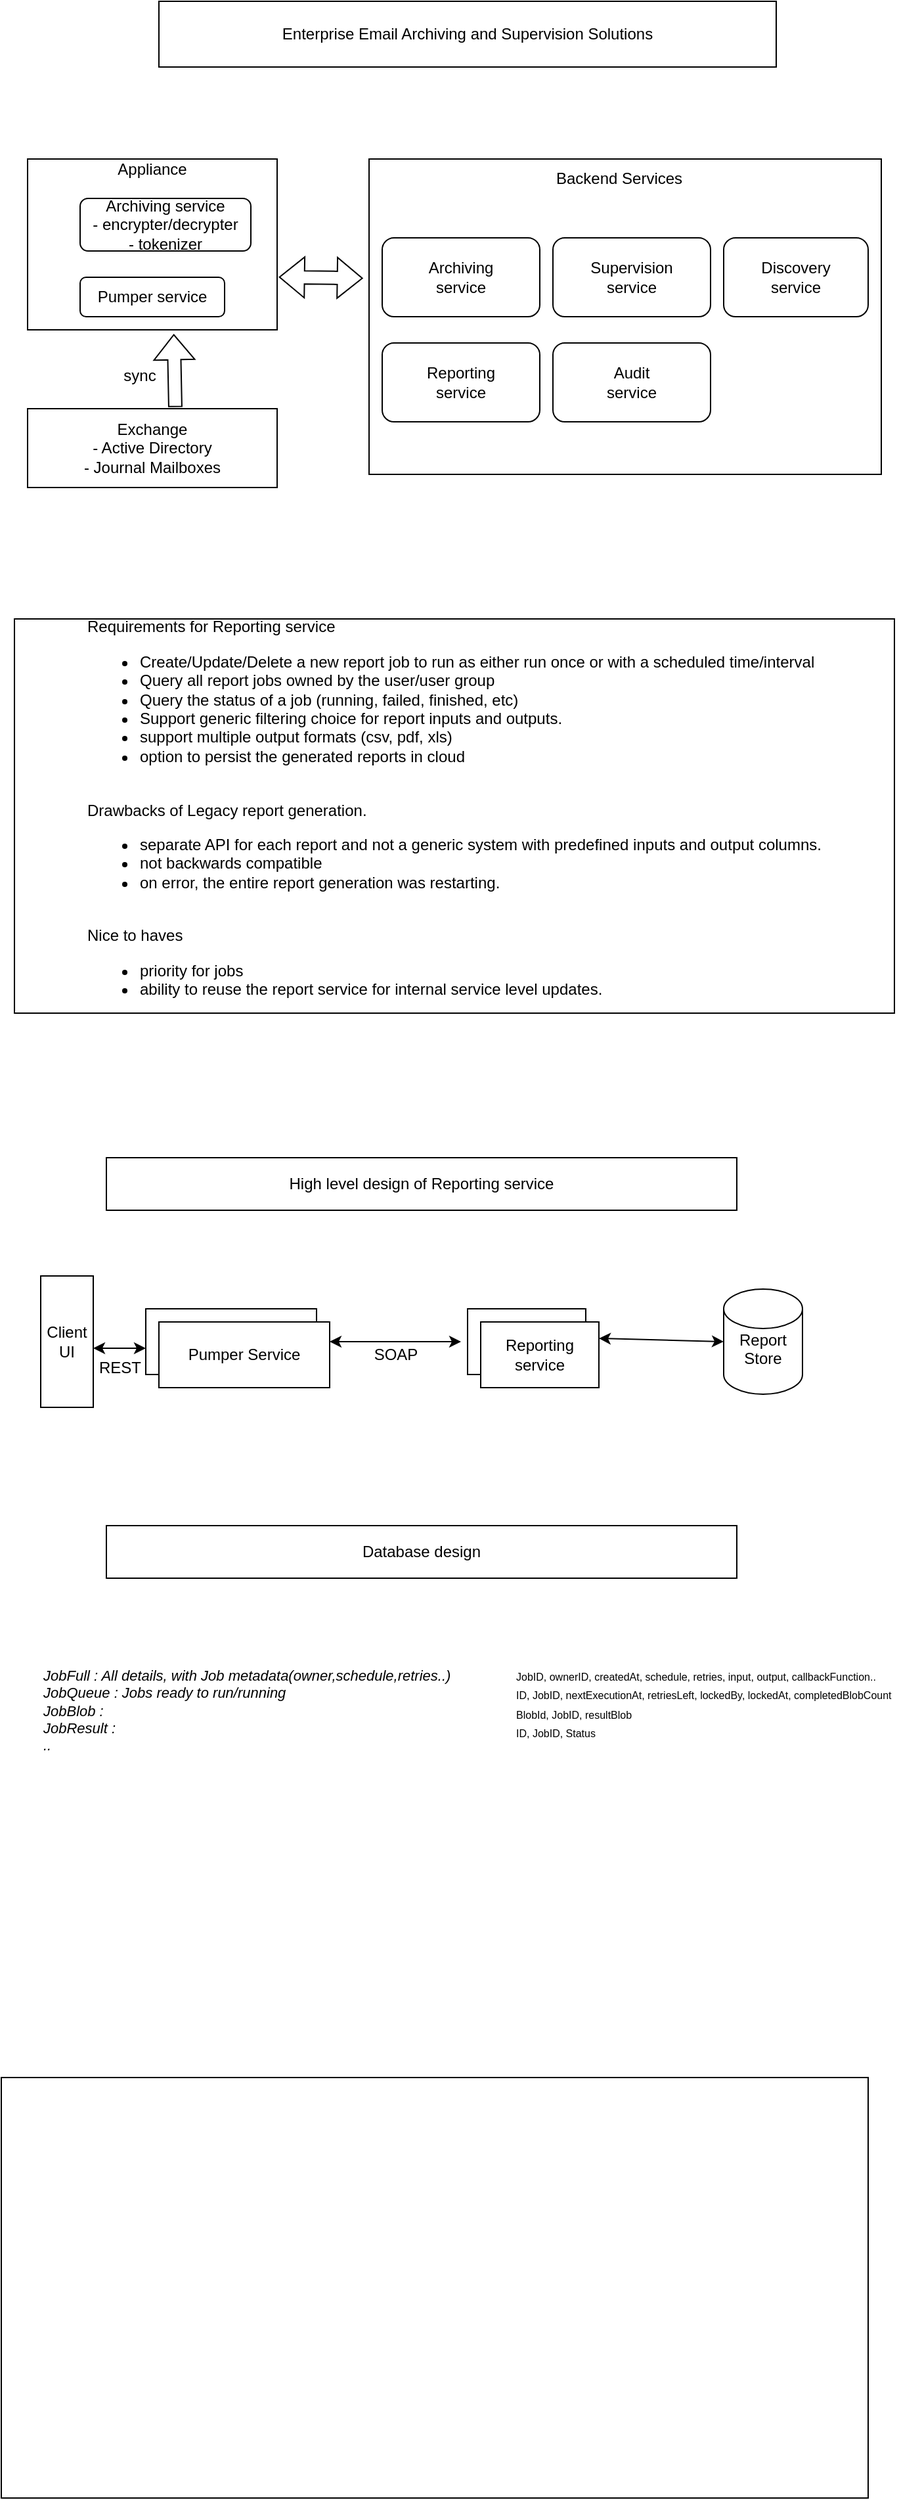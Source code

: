 <mxfile version="24.6.5" type="github">
  <diagram name="Page-1" id="atFdlXVNPNenRuwR08LR">
    <mxGraphModel dx="847" dy="303" grid="1" gridSize="10" guides="1" tooltips="1" connect="1" arrows="1" fold="1" page="1" pageScale="1" pageWidth="850" pageHeight="1100" math="0" shadow="0">
      <root>
        <mxCell id="0" />
        <mxCell id="1" parent="0" />
        <mxCell id="uciV34WFaMNDTHBEuoeK-1" value="Appliance&lt;div&gt;&lt;br&gt;&lt;/div&gt;&lt;div&gt;&lt;br&gt;&lt;/div&gt;&lt;div&gt;&lt;br&gt;&lt;/div&gt;&lt;div&gt;&lt;br&gt;&lt;/div&gt;&lt;div&gt;&lt;br&gt;&lt;/div&gt;&lt;div&gt;&lt;br&gt;&lt;/div&gt;&lt;div&gt;&lt;br&gt;&lt;/div&gt;&lt;div&gt;&lt;br&gt;&lt;/div&gt;" style="rounded=0;whiteSpace=wrap;html=1;" parent="1" vertex="1">
          <mxGeometry x="100" y="160" width="190" height="130" as="geometry" />
        </mxCell>
        <mxCell id="uciV34WFaMNDTHBEuoeK-2" value="Exchange&lt;div&gt;- Active Directory&lt;/div&gt;&lt;div&gt;- Journal Mailboxes&lt;/div&gt;" style="rounded=0;whiteSpace=wrap;html=1;" parent="1" vertex="1">
          <mxGeometry x="100" y="350" width="190" height="60" as="geometry" />
        </mxCell>
        <mxCell id="uciV34WFaMNDTHBEuoeK-5" value="Archiving&amp;nbsp;&lt;span style=&quot;background-color: initial;&quot;&gt;service&lt;/span&gt;&lt;div&gt;&lt;span style=&quot;background-color: initial;&quot;&gt;- encrypter/decrypter&lt;/span&gt;&lt;/div&gt;&lt;div&gt;&lt;span style=&quot;background-color: initial;&quot;&gt;- tokenizer&lt;/span&gt;&lt;/div&gt;" style="rounded=1;whiteSpace=wrap;html=1;" parent="1" vertex="1">
          <mxGeometry x="140" y="190" width="130" height="40" as="geometry" />
        </mxCell>
        <mxCell id="uciV34WFaMNDTHBEuoeK-7" value="" style="rounded=0;whiteSpace=wrap;html=1;" parent="1" vertex="1">
          <mxGeometry x="360" y="160" width="390" height="240" as="geometry" />
        </mxCell>
        <mxCell id="uciV34WFaMNDTHBEuoeK-8" value="Reporting&lt;div&gt;service&lt;/div&gt;" style="rounded=1;whiteSpace=wrap;html=1;" parent="1" vertex="1">
          <mxGeometry x="370" y="300" width="120" height="60" as="geometry" />
        </mxCell>
        <mxCell id="uciV34WFaMNDTHBEuoeK-9" value="Audit&lt;div&gt;service&lt;/div&gt;" style="rounded=1;whiteSpace=wrap;html=1;" parent="1" vertex="1">
          <mxGeometry x="500" y="300" width="120" height="60" as="geometry" />
        </mxCell>
        <mxCell id="uciV34WFaMNDTHBEuoeK-10" value="Archiving&lt;div&gt;service&lt;/div&gt;" style="rounded=1;whiteSpace=wrap;html=1;" parent="1" vertex="1">
          <mxGeometry x="370" y="220" width="120" height="60" as="geometry" />
        </mxCell>
        <mxCell id="uciV34WFaMNDTHBEuoeK-11" value="Supervision&lt;div&gt;service&lt;/div&gt;" style="rounded=1;whiteSpace=wrap;html=1;" parent="1" vertex="1">
          <mxGeometry x="500" y="220" width="120" height="60" as="geometry" />
        </mxCell>
        <mxCell id="uciV34WFaMNDTHBEuoeK-12" value="Discovery&lt;div&gt;service&lt;/div&gt;" style="rounded=1;whiteSpace=wrap;html=1;" parent="1" vertex="1">
          <mxGeometry x="630" y="220" width="110" height="60" as="geometry" />
        </mxCell>
        <mxCell id="uciV34WFaMNDTHBEuoeK-13" value="Pumper service" style="rounded=1;whiteSpace=wrap;html=1;" parent="1" vertex="1">
          <mxGeometry x="140" y="250" width="110" height="30" as="geometry" />
        </mxCell>
        <mxCell id="uciV34WFaMNDTHBEuoeK-15" value="" style="shape=flexArrow;endArrow=classic;html=1;rounded=0;entryX=0.586;entryY=1.025;entryDx=0;entryDy=0;entryPerimeter=0;exitX=0.592;exitY=-0.02;exitDx=0;exitDy=0;exitPerimeter=0;" parent="1" source="uciV34WFaMNDTHBEuoeK-2" target="uciV34WFaMNDTHBEuoeK-1" edge="1">
          <mxGeometry width="50" height="50" relative="1" as="geometry">
            <mxPoint x="400" y="380" as="sourcePoint" />
            <mxPoint x="450" y="330" as="targetPoint" />
          </mxGeometry>
        </mxCell>
        <mxCell id="uciV34WFaMNDTHBEuoeK-17" value="sync" style="text;html=1;align=center;verticalAlign=middle;resizable=0;points=[];autosize=1;strokeColor=none;fillColor=none;" parent="1" vertex="1">
          <mxGeometry x="160" y="310" width="50" height="30" as="geometry" />
        </mxCell>
        <mxCell id="uciV34WFaMNDTHBEuoeK-20" value="" style="shape=flexArrow;endArrow=classic;startArrow=classic;html=1;rounded=0;exitX=1.007;exitY=0.691;exitDx=0;exitDy=0;exitPerimeter=0;entryX=-0.012;entryY=0.378;entryDx=0;entryDy=0;entryPerimeter=0;" parent="1" source="uciV34WFaMNDTHBEuoeK-1" target="uciV34WFaMNDTHBEuoeK-7" edge="1">
          <mxGeometry width="100" height="100" relative="1" as="geometry">
            <mxPoint x="370" y="400" as="sourcePoint" />
            <mxPoint x="470" y="300" as="targetPoint" />
          </mxGeometry>
        </mxCell>
        <mxCell id="uciV34WFaMNDTHBEuoeK-21" value="Backend Services" style="text;html=1;align=center;verticalAlign=middle;resizable=0;points=[];autosize=1;strokeColor=none;fillColor=none;" parent="1" vertex="1">
          <mxGeometry x="490" y="160" width="120" height="30" as="geometry" />
        </mxCell>
        <mxCell id="KOVVbHCTlGGZfohRkDMk-2" value="Enterprise Email Archiving and Supervision Solutions" style="rounded=0;whiteSpace=wrap;html=1;" parent="1" vertex="1">
          <mxGeometry x="200" y="40" width="470" height="50" as="geometry" />
        </mxCell>
        <mxCell id="KOVVbHCTlGGZfohRkDMk-3" value="&lt;div style=&quot;text-align: left;&quot;&gt;&lt;span style=&quot;background-color: initial;&quot;&gt;Requirements for Reporting service&lt;/span&gt;&lt;/div&gt;&lt;div&gt;&lt;ul&gt;&lt;li style=&quot;text-align: left;&quot;&gt;Create/Update/Delete a new report job to run as either run once or with a scheduled time/interval&lt;/li&gt;&lt;li style=&quot;text-align: left;&quot;&gt;&lt;span style=&quot;background-color: initial;&quot;&gt;Query all report jobs owned by the user/user group&lt;/span&gt;&lt;/li&gt;&lt;li style=&quot;text-align: left;&quot;&gt;Query the status of a job (running, failed, finished, etc)&amp;nbsp;&lt;/li&gt;&lt;li style=&quot;text-align: left;&quot;&gt;Support generic filtering choice for report inputs and outputs.&lt;/li&gt;&lt;li style=&quot;text-align: left;&quot;&gt;support multiple output formats (csv, pdf, xls)&lt;/li&gt;&lt;li style=&quot;text-align: left;&quot;&gt;option to persist the generated reports in cloud&lt;/li&gt;&lt;/ul&gt;&lt;div style=&quot;text-align: left;&quot;&gt;&lt;br&gt;&lt;/div&gt;&lt;/div&gt;&lt;div style=&quot;text-align: left;&quot;&gt;Drawbacks of Legacy report generation.&lt;/div&gt;&lt;div style=&quot;text-align: left;&quot;&gt;&lt;ul&gt;&lt;li&gt;separate API for each report and not a generic system with predefined inputs and output columns.&lt;/li&gt;&lt;li&gt;not backwards compatible&lt;/li&gt;&lt;li&gt;on error, the entire report generation was restarting.&lt;/li&gt;&lt;/ul&gt;&lt;div&gt;&lt;br&gt;&lt;/div&gt;&lt;div&gt;Nice to haves&lt;/div&gt;&lt;div&gt;&lt;ul&gt;&lt;li&gt;priority for jobs&lt;/li&gt;&lt;li&gt;ability to reuse the report service for internal service level updates.&lt;/li&gt;&lt;/ul&gt;&lt;/div&gt;&lt;/div&gt;" style="rounded=0;whiteSpace=wrap;html=1;" parent="1" vertex="1">
          <mxGeometry x="90" y="510" width="670" height="300" as="geometry" />
        </mxCell>
        <mxCell id="KOVVbHCTlGGZfohRkDMk-6" value="" style="rounded=0;whiteSpace=wrap;html=1;" parent="1" vertex="1">
          <mxGeometry x="80" y="1620" width="660" height="320" as="geometry" />
        </mxCell>
        <mxCell id="KOVVbHCTlGGZfohRkDMk-7" value="High level design of Reporting service" style="rounded=0;whiteSpace=wrap;html=1;" parent="1" vertex="1">
          <mxGeometry x="160" y="920" width="480" height="40" as="geometry" />
        </mxCell>
        <mxCell id="KOVVbHCTlGGZfohRkDMk-8" value="Pumper Service" style="rounded=0;whiteSpace=wrap;html=1;" parent="1" vertex="1">
          <mxGeometry x="190" y="1035" width="130" height="50" as="geometry" />
        </mxCell>
        <mxCell id="KOVVbHCTlGGZfohRkDMk-9" value="Reporting service" style="rounded=0;whiteSpace=wrap;html=1;" parent="1" vertex="1">
          <mxGeometry x="435" y="1035" width="90" height="50" as="geometry" />
        </mxCell>
        <mxCell id="KOVVbHCTlGGZfohRkDMk-10" value="Report&lt;div&gt;Store&lt;/div&gt;&lt;div&gt;&lt;br&gt;&lt;/div&gt;" style="shape=cylinder3;whiteSpace=wrap;html=1;boundedLbl=1;backgroundOutline=1;size=15;" parent="1" vertex="1">
          <mxGeometry x="630" y="1020" width="60" height="80" as="geometry" />
        </mxCell>
        <mxCell id="KOVVbHCTlGGZfohRkDMk-13" value="" style="endArrow=classic;startArrow=classic;html=1;rounded=0;" parent="1" edge="1">
          <mxGeometry width="50" height="50" relative="1" as="geometry">
            <mxPoint x="330" y="1060" as="sourcePoint" />
            <mxPoint x="430" y="1060" as="targetPoint" />
          </mxGeometry>
        </mxCell>
        <mxCell id="KOVVbHCTlGGZfohRkDMk-14" value="SOAP" style="text;html=1;align=center;verticalAlign=middle;resizable=0;points=[];autosize=1;strokeColor=none;fillColor=none;" parent="1" vertex="1">
          <mxGeometry x="350" y="1055" width="60" height="30" as="geometry" />
        </mxCell>
        <mxCell id="KOVVbHCTlGGZfohRkDMk-15" value="" style="endArrow=classic;startArrow=classic;html=1;rounded=0;entryX=0;entryY=0.5;entryDx=0;entryDy=0;entryPerimeter=0;exitX=1;exitY=0.25;exitDx=0;exitDy=0;" parent="1" target="KOVVbHCTlGGZfohRkDMk-10" edge="1" source="kCV1iPRDWKwrLifgBGbF-1">
          <mxGeometry width="50" height="50" relative="1" as="geometry">
            <mxPoint x="530" y="1059.74" as="sourcePoint" />
            <mxPoint x="680" y="1059.74" as="targetPoint" />
          </mxGeometry>
        </mxCell>
        <mxCell id="kCV1iPRDWKwrLifgBGbF-1" value="Reporting service" style="rounded=0;whiteSpace=wrap;html=1;" vertex="1" parent="1">
          <mxGeometry x="445" y="1045" width="90" height="50" as="geometry" />
        </mxCell>
        <mxCell id="kCV1iPRDWKwrLifgBGbF-3" value="Client&lt;div&gt;UI&lt;/div&gt;" style="rounded=0;whiteSpace=wrap;html=1;" vertex="1" parent="1">
          <mxGeometry x="110" y="1010" width="40" height="100" as="geometry" />
        </mxCell>
        <mxCell id="kCV1iPRDWKwrLifgBGbF-5" value="" style="endArrow=classic;startArrow=classic;html=1;rounded=0;" edge="1" parent="1" source="kCV1iPRDWKwrLifgBGbF-6">
          <mxGeometry width="50" height="50" relative="1" as="geometry">
            <mxPoint x="150" y="1065" as="sourcePoint" />
            <mxPoint x="190" y="1065" as="targetPoint" />
          </mxGeometry>
        </mxCell>
        <mxCell id="kCV1iPRDWKwrLifgBGbF-7" value="" style="endArrow=classic;startArrow=classic;html=1;rounded=0;" edge="1" parent="1" target="kCV1iPRDWKwrLifgBGbF-6">
          <mxGeometry width="50" height="50" relative="1" as="geometry">
            <mxPoint x="150" y="1065" as="sourcePoint" />
            <mxPoint x="190" y="1065" as="targetPoint" />
          </mxGeometry>
        </mxCell>
        <mxCell id="kCV1iPRDWKwrLifgBGbF-6" value="REST" style="text;html=1;align=center;verticalAlign=middle;resizable=0;points=[];autosize=1;strokeColor=none;fillColor=none;" vertex="1" parent="1">
          <mxGeometry x="140" y="1065" width="60" height="30" as="geometry" />
        </mxCell>
        <mxCell id="kCV1iPRDWKwrLifgBGbF-8" value="" style="endArrow=classic;startArrow=classic;html=1;rounded=0;" edge="1" parent="1">
          <mxGeometry width="50" height="50" relative="1" as="geometry">
            <mxPoint x="150" y="1065" as="sourcePoint" />
            <mxPoint x="190" y="1065" as="targetPoint" />
          </mxGeometry>
        </mxCell>
        <mxCell id="kCV1iPRDWKwrLifgBGbF-9" value="Pumper Service" style="rounded=0;whiteSpace=wrap;html=1;" vertex="1" parent="1">
          <mxGeometry x="200" y="1045" width="130" height="50" as="geometry" />
        </mxCell>
        <mxCell id="kCV1iPRDWKwrLifgBGbF-11" value="&lt;font style=&quot;font-size: 11px;&quot;&gt;&lt;i&gt;JobFull : All details, with Job metadata(owner,schedule,retries..)&lt;/i&gt;&lt;/font&gt;&lt;div style=&quot;font-size: 11px;&quot;&gt;&lt;font style=&quot;font-size: 11px;&quot;&gt;&lt;i&gt;JobQueue : Jobs ready to run/running&lt;/i&gt;&lt;/font&gt;&lt;/div&gt;&lt;div style=&quot;font-size: 11px;&quot;&gt;&lt;font style=&quot;font-size: 11px;&quot;&gt;&lt;i&gt;JobBlob :&amp;nbsp;&lt;/i&gt;&lt;/font&gt;&lt;/div&gt;&lt;div style=&quot;font-size: 11px;&quot;&gt;&lt;font style=&quot;font-size: 11px;&quot;&gt;&lt;i&gt;JobResult :&amp;nbsp;&lt;/i&gt;&lt;/font&gt;&lt;/div&gt;&lt;div style=&quot;font-size: 11px;&quot;&gt;&lt;font style=&quot;font-size: 11px;&quot;&gt;&lt;i&gt;..&lt;/i&gt;&lt;/font&gt;&lt;/div&gt;" style="text;html=1;align=left;verticalAlign=middle;resizable=0;points=[];autosize=1;strokeColor=none;fillColor=none;" vertex="1" parent="1">
          <mxGeometry x="110" y="1300" width="330" height="80" as="geometry" />
        </mxCell>
        <mxCell id="kCV1iPRDWKwrLifgBGbF-13" value="Database design" style="rounded=0;whiteSpace=wrap;html=1;" vertex="1" parent="1">
          <mxGeometry x="160" y="1200" width="480" height="40" as="geometry" />
        </mxCell>
        <mxCell id="kCV1iPRDWKwrLifgBGbF-14" value="&lt;div style=&quot;&quot;&gt;&lt;span style=&quot;font-size: 8px; background-color: initial;&quot;&gt;JobID, ownerID, createdAt, schedule, retries, input, output, callbackFunction..&lt;/span&gt;&lt;/div&gt;&lt;div style=&quot;&quot;&gt;&lt;font style=&quot;font-size: 8px;&quot;&gt;ID, JobID,&amp;nbsp;&lt;span style=&quot;background-color: initial;&quot;&gt;nextExecutionAt, retriesLeft, lockedBy, lockedAt, completedBlobCount&lt;/span&gt;&lt;br&gt;&lt;/font&gt;&lt;/div&gt;&lt;div&gt;&lt;font style=&quot;font-size: 8px;&quot;&gt;BlobId, JobID, resultBlob&lt;/font&gt;&lt;/div&gt;&lt;div&gt;&lt;font style=&quot;font-size: 8px;&quot;&gt;ID, JobID, Status&lt;/font&gt;&lt;/div&gt;" style="text;html=1;align=left;verticalAlign=middle;resizable=0;points=[];autosize=1;strokeColor=none;fillColor=none;" vertex="1" parent="1">
          <mxGeometry x="470" y="1300" width="310" height="70" as="geometry" />
        </mxCell>
      </root>
    </mxGraphModel>
  </diagram>
</mxfile>
